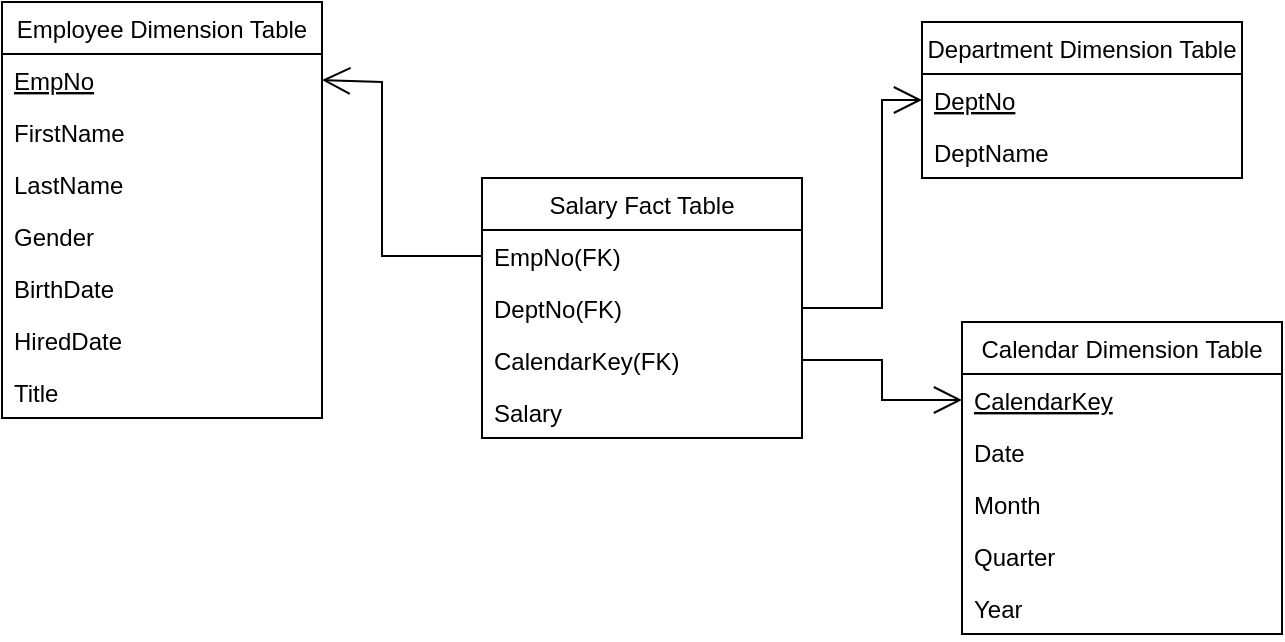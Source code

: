 <mxfile version="20.8.23" type="device"><diagram id="7-yJikUZMMrNiGeohzfr" name="Page-1"><mxGraphModel dx="1050" dy="549" grid="1" gridSize="10" guides="1" tooltips="1" connect="1" arrows="1" fold="1" page="1" pageScale="1" pageWidth="850" pageHeight="1100" math="0" shadow="0"><root><mxCell id="0"/><mxCell id="1" parent="0"/><mxCell id="8MfJ6JFF0LLJRIW6Xm5O-2" value="Employee Dimension Table" style="swimlane;fontStyle=0;childLayout=stackLayout;horizontal=1;startSize=26;fillColor=none;horizontalStack=0;resizeParent=1;resizeParentMax=0;resizeLast=0;collapsible=1;marginBottom=0;" parent="1" vertex="1"><mxGeometry x="80" y="40" width="160" height="208" as="geometry"/></mxCell><mxCell id="8MfJ6JFF0LLJRIW6Xm5O-3" value="EmpNo" style="text;strokeColor=none;fillColor=none;align=left;verticalAlign=top;spacingLeft=4;spacingRight=4;overflow=hidden;rotatable=0;points=[[0,0.5],[1,0.5]];portConstraint=eastwest;strokeWidth=0;fontStyle=4" parent="8MfJ6JFF0LLJRIW6Xm5O-2" vertex="1"><mxGeometry y="26" width="160" height="26" as="geometry"/></mxCell><mxCell id="8MfJ6JFF0LLJRIW6Xm5O-4" value="FirstName" style="text;strokeColor=none;fillColor=none;align=left;verticalAlign=top;spacingLeft=4;spacingRight=4;overflow=hidden;rotatable=0;points=[[0,0.5],[1,0.5]];portConstraint=eastwest;" parent="8MfJ6JFF0LLJRIW6Xm5O-2" vertex="1"><mxGeometry y="52" width="160" height="26" as="geometry"/></mxCell><mxCell id="8MfJ6JFF0LLJRIW6Xm5O-5" value="LastName" style="text;strokeColor=none;fillColor=none;align=left;verticalAlign=top;spacingLeft=4;spacingRight=4;overflow=hidden;rotatable=0;points=[[0,0.5],[1,0.5]];portConstraint=eastwest;" parent="8MfJ6JFF0LLJRIW6Xm5O-2" vertex="1"><mxGeometry y="78" width="160" height="26" as="geometry"/></mxCell><mxCell id="8MfJ6JFF0LLJRIW6Xm5O-6" value="Gender" style="text;strokeColor=none;fillColor=none;align=left;verticalAlign=top;spacingLeft=4;spacingRight=4;overflow=hidden;rotatable=0;points=[[0,0.5],[1,0.5]];portConstraint=eastwest;" parent="8MfJ6JFF0LLJRIW6Xm5O-2" vertex="1"><mxGeometry y="104" width="160" height="26" as="geometry"/></mxCell><mxCell id="8MfJ6JFF0LLJRIW6Xm5O-7" value="BirthDate" style="text;strokeColor=none;fillColor=none;align=left;verticalAlign=top;spacingLeft=4;spacingRight=4;overflow=hidden;rotatable=0;points=[[0,0.5],[1,0.5]];portConstraint=eastwest;" parent="8MfJ6JFF0LLJRIW6Xm5O-2" vertex="1"><mxGeometry y="130" width="160" height="26" as="geometry"/></mxCell><mxCell id="8MfJ6JFF0LLJRIW6Xm5O-14" value="HiredDate" style="text;strokeColor=none;fillColor=none;align=left;verticalAlign=top;spacingLeft=4;spacingRight=4;overflow=hidden;rotatable=0;points=[[0,0.5],[1,0.5]];portConstraint=eastwest;" parent="8MfJ6JFF0LLJRIW6Xm5O-2" vertex="1"><mxGeometry y="156" width="160" height="26" as="geometry"/></mxCell><mxCell id="8MfJ6JFF0LLJRIW6Xm5O-15" value="Title" style="text;strokeColor=none;fillColor=none;align=left;verticalAlign=top;spacingLeft=4;spacingRight=4;overflow=hidden;rotatable=0;points=[[0,0.5],[1,0.5]];portConstraint=eastwest;" parent="8MfJ6JFF0LLJRIW6Xm5O-2" vertex="1"><mxGeometry y="182" width="160" height="26" as="geometry"/></mxCell><mxCell id="8MfJ6JFF0LLJRIW6Xm5O-16" value="Department Dimension Table" style="swimlane;fontStyle=0;childLayout=stackLayout;horizontal=1;startSize=26;fillColor=none;horizontalStack=0;resizeParent=1;resizeParentMax=0;resizeLast=0;collapsible=1;marginBottom=0;" parent="1" vertex="1"><mxGeometry x="540" y="50" width="160" height="78" as="geometry"><mxRectangle x="540" y="50" width="190" height="26" as="alternateBounds"/></mxGeometry></mxCell><mxCell id="8MfJ6JFF0LLJRIW6Xm5O-17" value="DeptNo" style="text;strokeColor=none;fillColor=none;align=left;verticalAlign=top;spacingLeft=4;spacingRight=4;overflow=hidden;rotatable=0;points=[[0,0.5],[1,0.5]];portConstraint=eastwest;fontStyle=4" parent="8MfJ6JFF0LLJRIW6Xm5O-16" vertex="1"><mxGeometry y="26" width="160" height="26" as="geometry"/></mxCell><mxCell id="8MfJ6JFF0LLJRIW6Xm5O-18" value="DeptName" style="text;strokeColor=none;fillColor=none;align=left;verticalAlign=top;spacingLeft=4;spacingRight=4;overflow=hidden;rotatable=0;points=[[0,0.5],[1,0.5]];portConstraint=eastwest;" parent="8MfJ6JFF0LLJRIW6Xm5O-16" vertex="1"><mxGeometry y="52" width="160" height="26" as="geometry"/></mxCell><mxCell id="8MfJ6JFF0LLJRIW6Xm5O-24" value="Calendar Dimension Table" style="swimlane;fontStyle=0;childLayout=stackLayout;horizontal=1;startSize=26;fillColor=none;horizontalStack=0;resizeParent=1;resizeParentMax=0;resizeLast=0;collapsible=1;marginBottom=0;" parent="1" vertex="1"><mxGeometry x="560" y="200" width="160" height="156" as="geometry"/></mxCell><mxCell id="8MfJ6JFF0LLJRIW6Xm5O-25" value="CalendarKey" style="text;strokeColor=none;fillColor=none;align=left;verticalAlign=top;spacingLeft=4;spacingRight=4;overflow=hidden;rotatable=0;points=[[0,0.5],[1,0.5]];portConstraint=eastwest;fontStyle=4" parent="8MfJ6JFF0LLJRIW6Xm5O-24" vertex="1"><mxGeometry y="26" width="160" height="26" as="geometry"/></mxCell><mxCell id="8MfJ6JFF0LLJRIW6Xm5O-26" value="Date" style="text;strokeColor=none;fillColor=none;align=left;verticalAlign=top;spacingLeft=4;spacingRight=4;overflow=hidden;rotatable=0;points=[[0,0.5],[1,0.5]];portConstraint=eastwest;" parent="8MfJ6JFF0LLJRIW6Xm5O-24" vertex="1"><mxGeometry y="52" width="160" height="26" as="geometry"/></mxCell><mxCell id="8MfJ6JFF0LLJRIW6Xm5O-27" value="Month" style="text;strokeColor=none;fillColor=none;align=left;verticalAlign=top;spacingLeft=4;spacingRight=4;overflow=hidden;rotatable=0;points=[[0,0.5],[1,0.5]];portConstraint=eastwest;" parent="8MfJ6JFF0LLJRIW6Xm5O-24" vertex="1"><mxGeometry y="78" width="160" height="26" as="geometry"/></mxCell><mxCell id="8MfJ6JFF0LLJRIW6Xm5O-28" value="Quarter" style="text;strokeColor=none;fillColor=none;align=left;verticalAlign=top;spacingLeft=4;spacingRight=4;overflow=hidden;rotatable=0;points=[[0,0.5],[1,0.5]];portConstraint=eastwest;" parent="8MfJ6JFF0LLJRIW6Xm5O-24" vertex="1"><mxGeometry y="104" width="160" height="26" as="geometry"/></mxCell><mxCell id="8MfJ6JFF0LLJRIW6Xm5O-29" value="Year" style="text;strokeColor=none;fillColor=none;align=left;verticalAlign=top;spacingLeft=4;spacingRight=4;overflow=hidden;rotatable=0;points=[[0,0.5],[1,0.5]];portConstraint=eastwest;" parent="8MfJ6JFF0LLJRIW6Xm5O-24" vertex="1"><mxGeometry y="130" width="160" height="26" as="geometry"/></mxCell><mxCell id="8MfJ6JFF0LLJRIW6Xm5O-32" value="Salary Fact Table" style="swimlane;fontStyle=0;childLayout=stackLayout;horizontal=1;startSize=26;fillColor=none;horizontalStack=0;resizeParent=1;resizeParentMax=0;resizeLast=0;collapsible=1;marginBottom=0;" parent="1" vertex="1"><mxGeometry x="320" y="128" width="160" height="130" as="geometry"/></mxCell><mxCell id="8MfJ6JFF0LLJRIW6Xm5O-33" value="EmpNo(FK)" style="text;strokeColor=none;fillColor=none;align=left;verticalAlign=top;spacingLeft=4;spacingRight=4;overflow=hidden;rotatable=0;points=[[0,0.5],[1,0.5]];portConstraint=eastwest;" parent="8MfJ6JFF0LLJRIW6Xm5O-32" vertex="1"><mxGeometry y="26" width="160" height="26" as="geometry"/></mxCell><mxCell id="8MfJ6JFF0LLJRIW6Xm5O-34" value="DeptNo(FK)" style="text;strokeColor=none;fillColor=none;align=left;verticalAlign=top;spacingLeft=4;spacingRight=4;overflow=hidden;rotatable=0;points=[[0,0.5],[1,0.5]];portConstraint=eastwest;" parent="8MfJ6JFF0LLJRIW6Xm5O-32" vertex="1"><mxGeometry y="52" width="160" height="26" as="geometry"/></mxCell><mxCell id="8MfJ6JFF0LLJRIW6Xm5O-35" value="CalendarKey(FK)" style="text;strokeColor=none;fillColor=none;align=left;verticalAlign=top;spacingLeft=4;spacingRight=4;overflow=hidden;rotatable=0;points=[[0,0.5],[1,0.5]];portConstraint=eastwest;" parent="8MfJ6JFF0LLJRIW6Xm5O-32" vertex="1"><mxGeometry y="78" width="160" height="26" as="geometry"/></mxCell><mxCell id="8MfJ6JFF0LLJRIW6Xm5O-36" value="Salary" style="text;strokeColor=none;fillColor=none;align=left;verticalAlign=top;spacingLeft=4;spacingRight=4;overflow=hidden;rotatable=0;points=[[0,0.5],[1,0.5]];portConstraint=eastwest;" parent="8MfJ6JFF0LLJRIW6Xm5O-32" vertex="1"><mxGeometry y="104" width="160" height="26" as="geometry"/></mxCell><mxCell id="8MfJ6JFF0LLJRIW6Xm5O-40" value="" style="endArrow=open;endFill=1;endSize=12;html=1;rounded=0;exitX=0;exitY=0.5;exitDx=0;exitDy=0;entryX=1;entryY=0.5;entryDx=0;entryDy=0;" parent="1" source="8MfJ6JFF0LLJRIW6Xm5O-33" target="8MfJ6JFF0LLJRIW6Xm5O-3" edge="1"><mxGeometry width="160" relative="1" as="geometry"><mxPoint x="240" y="340" as="sourcePoint"/><mxPoint x="400" y="340" as="targetPoint"/><Array as="points"><mxPoint x="270" y="167"/><mxPoint x="270" y="80"/></Array></mxGeometry></mxCell><mxCell id="8MfJ6JFF0LLJRIW6Xm5O-41" value="" style="endArrow=open;endFill=1;endSize=12;html=1;rounded=0;exitX=1;exitY=0.5;exitDx=0;exitDy=0;entryX=0;entryY=0.5;entryDx=0;entryDy=0;" parent="1" source="8MfJ6JFF0LLJRIW6Xm5O-34" target="8MfJ6JFF0LLJRIW6Xm5O-17" edge="1"><mxGeometry width="160" relative="1" as="geometry"><mxPoint x="500" y="160" as="sourcePoint"/><mxPoint x="660" y="160" as="targetPoint"/><Array as="points"><mxPoint x="520" y="193"/><mxPoint x="520" y="89"/></Array></mxGeometry></mxCell><mxCell id="8MfJ6JFF0LLJRIW6Xm5O-42" value="" style="endArrow=open;endFill=1;endSize=12;html=1;rounded=0;exitX=1;exitY=0.5;exitDx=0;exitDy=0;entryX=0;entryY=0.5;entryDx=0;entryDy=0;" parent="1" source="8MfJ6JFF0LLJRIW6Xm5O-35" target="8MfJ6JFF0LLJRIW6Xm5O-25" edge="1"><mxGeometry width="160" relative="1" as="geometry"><mxPoint x="250" y="350" as="sourcePoint"/><mxPoint x="410" y="350" as="targetPoint"/><Array as="points"><mxPoint x="520" y="219"/><mxPoint x="520" y="239"/></Array></mxGeometry></mxCell></root></mxGraphModel></diagram></mxfile>